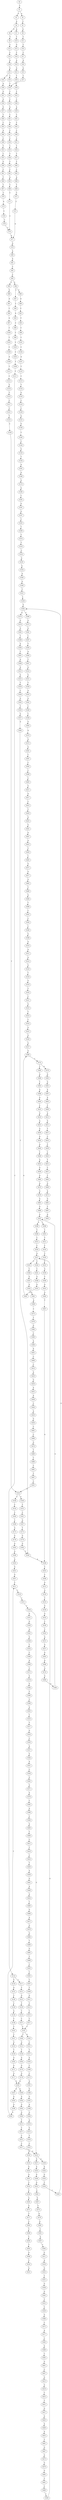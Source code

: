 strict digraph  {
	S0 -> S1 [ label = C ];
	S1 -> S2 [ label = G ];
	S1 -> S3 [ label = A ];
	S2 -> S4 [ label = A ];
	S3 -> S5 [ label = C ];
	S4 -> S6 [ label = G ];
	S4 -> S7 [ label = A ];
	S5 -> S8 [ label = G ];
	S6 -> S9 [ label = T ];
	S7 -> S10 [ label = T ];
	S8 -> S11 [ label = T ];
	S9 -> S12 [ label = C ];
	S10 -> S13 [ label = G ];
	S11 -> S14 [ label = C ];
	S12 -> S15 [ label = C ];
	S13 -> S16 [ label = T ];
	S14 -> S17 [ label = C ];
	S15 -> S18 [ label = A ];
	S16 -> S19 [ label = A ];
	S17 -> S20 [ label = A ];
	S18 -> S21 [ label = G ];
	S19 -> S22 [ label = G ];
	S20 -> S23 [ label = G ];
	S21 -> S24 [ label = T ];
	S21 -> S25 [ label = C ];
	S22 -> S26 [ label = T ];
	S23 -> S27 [ label = C ];
	S24 -> S28 [ label = A ];
	S25 -> S29 [ label = T ];
	S26 -> S30 [ label = T ];
	S27 -> S29 [ label = T ];
	S28 -> S31 [ label = G ];
	S29 -> S32 [ label = T ];
	S30 -> S33 [ label = T ];
	S31 -> S34 [ label = G ];
	S32 -> S35 [ label = C ];
	S33 -> S36 [ label = C ];
	S34 -> S37 [ label = G ];
	S35 -> S38 [ label = A ];
	S36 -> S39 [ label = A ];
	S37 -> S40 [ label = T ];
	S38 -> S41 [ label = C ];
	S39 -> S42 [ label = C ];
	S40 -> S43 [ label = C ];
	S41 -> S44 [ label = G ];
	S42 -> S45 [ label = T ];
	S43 -> S46 [ label = A ];
	S44 -> S47 [ label = C ];
	S45 -> S48 [ label = C ];
	S46 -> S49 [ label = C ];
	S47 -> S50 [ label = C ];
	S48 -> S51 [ label = C ];
	S49 -> S52 [ label = T ];
	S50 -> S53 [ label = C ];
	S51 -> S54 [ label = T ];
	S52 -> S55 [ label = C ];
	S53 -> S56 [ label = T ];
	S54 -> S57 [ label = T ];
	S55 -> S58 [ label = G ];
	S56 -> S59 [ label = T ];
	S57 -> S60 [ label = T ];
	S58 -> S61 [ label = C ];
	S59 -> S62 [ label = C ];
	S60 -> S63 [ label = C ];
	S61 -> S64 [ label = T ];
	S62 -> S65 [ label = A ];
	S63 -> S66 [ label = A ];
	S64 -> S67 [ label = T ];
	S65 -> S68 [ label = T ];
	S66 -> S69 [ label = T ];
	S67 -> S70 [ label = C ];
	S68 -> S71 [ label = C ];
	S69 -> S72 [ label = C ];
	S70 -> S73 [ label = A ];
	S71 -> S74 [ label = C ];
	S72 -> S75 [ label = C ];
	S73 -> S76 [ label = T ];
	S74 -> S77 [ label = A ];
	S75 -> S77 [ label = A ];
	S76 -> S78 [ label = C ];
	S77 -> S79 [ label = G ];
	S78 -> S74 [ label = C ];
	S79 -> S80 [ label = A ];
	S80 -> S81 [ label = A ];
	S81 -> S82 [ label = C ];
	S82 -> S83 [ label = C ];
	S83 -> S84 [ label = A ];
	S83 -> S85 [ label = G ];
	S84 -> S86 [ label = G ];
	S84 -> S87 [ label = C ];
	S85 -> S88 [ label = G ];
	S86 -> S89 [ label = A ];
	S87 -> S90 [ label = C ];
	S88 -> S91 [ label = A ];
	S89 -> S92 [ label = C ];
	S90 -> S93 [ label = A ];
	S91 -> S94 [ label = C ];
	S92 -> S95 [ label = T ];
	S93 -> S96 [ label = C ];
	S94 -> S97 [ label = G ];
	S95 -> S98 [ label = C ];
	S96 -> S99 [ label = C ];
	S97 -> S100 [ label = C ];
	S98 -> S101 [ label = C ];
	S99 -> S102 [ label = C ];
	S100 -> S103 [ label = C ];
	S101 -> S104 [ label = C ];
	S102 -> S105 [ label = C ];
	S103 -> S106 [ label = C ];
	S104 -> S107 [ label = A ];
	S105 -> S108 [ label = T ];
	S106 -> S109 [ label = A ];
	S107 -> S110 [ label = T ];
	S108 -> S111 [ label = T ];
	S109 -> S112 [ label = T ];
	S110 -> S113 [ label = C ];
	S111 -> S114 [ label = C ];
	S112 -> S115 [ label = C ];
	S113 -> S116 [ label = T ];
	S114 -> S117 [ label = C ];
	S114 -> S118 [ label = G ];
	S115 -> S119 [ label = G ];
	S116 -> S120 [ label = G ];
	S117 -> S121 [ label = T ];
	S118 -> S122 [ label = A ];
	S119 -> S123 [ label = T ];
	S120 -> S124 [ label = C ];
	S121 -> S125 [ label = G ];
	S122 -> S126 [ label = T ];
	S123 -> S127 [ label = C ];
	S124 -> S128 [ label = C ];
	S125 -> S129 [ label = T ];
	S126 -> S130 [ label = C ];
	S127 -> S131 [ label = C ];
	S128 -> S132 [ label = A ];
	S129 -> S133 [ label = C ];
	S130 -> S134 [ label = G ];
	S131 -> S135 [ label = T ];
	S132 -> S136 [ label = G ];
	S133 -> S137 [ label = C ];
	S134 -> S138 [ label = T ];
	S135 -> S139 [ label = C ];
	S136 -> S140 [ label = T ];
	S137 -> S141 [ label = T ];
	S138 -> S142 [ label = T ];
	S139 -> S143 [ label = T ];
	S140 -> S144 [ label = C ];
	S141 -> S145 [ label = A ];
	S141 -> S146 [ label = T ];
	S142 -> S147 [ label = T ];
	S143 -> S148 [ label = T ];
	S143 -> S149 [ label = G ];
	S144 -> S150 [ label = G ];
	S145 -> S151 [ label = C ];
	S146 -> S152 [ label = G ];
	S147 -> S153 [ label = G ];
	S148 -> S154 [ label = C ];
	S149 -> S155 [ label = T ];
	S150 -> S156 [ label = T ];
	S151 -> S157 [ label = T ];
	S152 -> S158 [ label = T ];
	S153 -> S159 [ label = T ];
	S154 -> S160 [ label = T ];
	S155 -> S161 [ label = C ];
	S156 -> S162 [ label = A ];
	S157 -> S163 [ label = A ];
	S158 -> S164 [ label = A ];
	S159 -> S165 [ label = A ];
	S160 -> S166 [ label = C ];
	S161 -> S167 [ label = G ];
	S162 -> S168 [ label = A ];
	S163 -> S169 [ label = C ];
	S164 -> S170 [ label = G ];
	S165 -> S171 [ label = G ];
	S166 -> S172 [ label = G ];
	S167 -> S173 [ label = T ];
	S168 -> S174 [ label = G ];
	S169 -> S175 [ label = C ];
	S170 -> S176 [ label = G ];
	S171 -> S177 [ label = G ];
	S172 -> S178 [ label = G ];
	S173 -> S179 [ label = G ];
	S174 -> S180 [ label = A ];
	S175 -> S181 [ label = A ];
	S176 -> S182 [ label = A ];
	S177 -> S182 [ label = A ];
	S178 -> S183 [ label = A ];
	S179 -> S184 [ label = G ];
	S180 -> S185 [ label = C ];
	S181 -> S186 [ label = G ];
	S182 -> S187 [ label = G ];
	S182 -> S188 [ label = A ];
	S183 -> S189 [ label = G ];
	S184 -> S190 [ label = T ];
	S185 -> S191 [ label = G ];
	S186 -> S192 [ label = G ];
	S187 -> S193 [ label = A ];
	S188 -> S194 [ label = A ];
	S189 -> S195 [ label = A ];
	S190 -> S196 [ label = A ];
	S191 -> S197 [ label = G ];
	S192 -> S198 [ label = A ];
	S193 -> S199 [ label = G ];
	S194 -> S200 [ label = G ];
	S195 -> S201 [ label = G ];
	S196 -> S202 [ label = C ];
	S197 -> S203 [ label = C ];
	S198 -> S204 [ label = G ];
	S199 -> S205 [ label = G ];
	S200 -> S206 [ label = G ];
	S201 -> S207 [ label = G ];
	S202 -> S208 [ label = C ];
	S203 -> S209 [ label = T ];
	S204 -> S210 [ label = A ];
	S205 -> S211 [ label = T ];
	S206 -> S212 [ label = T ];
	S207 -> S211 [ label = T ];
	S208 -> S213 [ label = G ];
	S209 -> S214 [ label = C ];
	S210 -> S215 [ label = G ];
	S211 -> S216 [ label = C ];
	S212 -> S217 [ label = C ];
	S213 -> S218 [ label = G ];
	S214 -> S219 [ label = T ];
	S215 -> S220 [ label = T ];
	S216 -> S221 [ label = C ];
	S217 -> S222 [ label = C ];
	S218 -> S223 [ label = T ];
	S219 -> S224 [ label = C ];
	S220 -> S225 [ label = C ];
	S221 -> S226 [ label = C ];
	S222 -> S227 [ label = C ];
	S223 -> S228 [ label = G ];
	S224 -> S229 [ label = G ];
	S225 -> S230 [ label = A ];
	S226 -> S231 [ label = A ];
	S226 -> S232 [ label = G ];
	S227 -> S232 [ label = G ];
	S228 -> S233 [ label = G ];
	S229 -> S234 [ label = A ];
	S230 -> S235 [ label = G ];
	S231 -> S236 [ label = G ];
	S232 -> S237 [ label = G ];
	S232 -> S238 [ label = A ];
	S233 -> S239 [ label = T ];
	S234 -> S240 [ label = A ];
	S235 -> S241 [ label = G ];
	S236 -> S242 [ label = A ];
	S237 -> S243 [ label = A ];
	S238 -> S244 [ label = A ];
	S239 -> S245 [ label = T ];
	S240 -> S246 [ label = G ];
	S241 -> S247 [ label = A ];
	S242 -> S248 [ label = G ];
	S243 -> S249 [ label = G ];
	S244 -> S250 [ label = G ];
	S245 -> S251 [ label = A ];
	S246 -> S252 [ label = T ];
	S247 -> S253 [ label = C ];
	S248 -> S254 [ label = C ];
	S249 -> S255 [ label = G ];
	S250 -> S256 [ label = T ];
	S251 -> S257 [ label = G ];
	S252 -> S258 [ label = C ];
	S253 -> S259 [ label = C ];
	S254 -> S260 [ label = C ];
	S255 -> S261 [ label = C ];
	S256 -> S262 [ label = C ];
	S257 -> S263 [ label = A ];
	S258 -> S264 [ label = G ];
	S259 -> S265 [ label = A ];
	S260 -> S266 [ label = A ];
	S261 -> S267 [ label = G ];
	S262 -> S264 [ label = G ];
	S263 -> S268 [ label = A ];
	S264 -> S269 [ label = C ];
	S264 -> S270 [ label = A ];
	S265 -> S271 [ label = G ];
	S266 -> S272 [ label = C ];
	S267 -> S273 [ label = T ];
	S268 -> S274 [ label = G ];
	S269 -> S275 [ label = G ];
	S270 -> S276 [ label = G ];
	S271 -> S277 [ label = T ];
	S272 -> S278 [ label = G ];
	S273 -> S279 [ label = G ];
	S274 -> S280 [ label = G ];
	S275 -> S281 [ label = G ];
	S276 -> S282 [ label = G ];
	S277 -> S283 [ label = C ];
	S278 -> S284 [ label = G ];
	S279 -> S285 [ label = G ];
	S280 -> S286 [ label = G ];
	S281 -> S287 [ label = C ];
	S282 -> S288 [ label = T ];
	S283 -> S289 [ label = T ];
	S284 -> S290 [ label = T ];
	S285 -> S291 [ label = T ];
	S286 -> S292 [ label = G ];
	S287 -> S293 [ label = T ];
	S288 -> S294 [ label = A ];
	S289 -> S295 [ label = C ];
	S290 -> S296 [ label = T ];
	S291 -> S297 [ label = A ];
	S292 -> S298 [ label = T ];
	S292 -> S299 [ label = G ];
	S293 -> S300 [ label = A ];
	S294 -> S301 [ label = T ];
	S295 -> S302 [ label = T ];
	S296 -> S303 [ label = A ];
	S297 -> S304 [ label = T ];
	S298 -> S305 [ label = C ];
	S299 -> S306 [ label = T ];
	S300 -> S307 [ label = T ];
	S301 -> S308 [ label = A ];
	S302 -> S309 [ label = G ];
	S303 -> S310 [ label = C ];
	S304 -> S311 [ label = G ];
	S305 -> S312 [ label = T ];
	S306 -> S313 [ label = C ];
	S307 -> S314 [ label = A ];
	S308 -> S315 [ label = A ];
	S309 -> S316 [ label = T ];
	S310 -> S317 [ label = T ];
	S311 -> S318 [ label = A ];
	S312 -> S319 [ label = C ];
	S313 -> S320 [ label = C ];
	S314 -> S321 [ label = G ];
	S315 -> S322 [ label = G ];
	S316 -> S323 [ label = A ];
	S317 -> S324 [ label = G ];
	S318 -> S325 [ label = G ];
	S319 -> S326 [ label = T ];
	S320 -> S327 [ label = G ];
	S321 -> S328 [ label = T ];
	S322 -> S329 [ label = T ];
	S324 -> S330 [ label = C ];
	S325 -> S331 [ label = C ];
	S326 -> S332 [ label = C ];
	S327 -> S333 [ label = C ];
	S327 -> S334 [ label = T ];
	S328 -> S335 [ label = A ];
	S329 -> S336 [ label = C ];
	S330 -> S337 [ label = A ];
	S331 -> S338 [ label = G ];
	S332 -> S339 [ label = G ];
	S333 -> S340 [ label = C ];
	S334 -> S341 [ label = C ];
	S335 -> S342 [ label = G ];
	S336 -> S343 [ label = G ];
	S337 -> S344 [ label = G ];
	S338 -> S345 [ label = G ];
	S339 -> S346 [ label = T ];
	S340 -> S347 [ label = G ];
	S341 -> S348 [ label = G ];
	S342 -> S349 [ label = C ];
	S343 -> S350 [ label = T ];
	S344 -> S351 [ label = A ];
	S345 -> S352 [ label = T ];
	S346 -> S353 [ label = G ];
	S347 -> S354 [ label = G ];
	S348 -> S355 [ label = G ];
	S349 -> S356 [ label = C ];
	S350 -> S357 [ label = G ];
	S351 -> S358 [ label = C ];
	S352 -> S359 [ label = C ];
	S353 -> S360 [ label = G ];
	S354 -> S361 [ label = A ];
	S355 -> S362 [ label = A ];
	S356 -> S363 [ label = G ];
	S357 -> S364 [ label = G ];
	S358 -> S365 [ label = G ];
	S359 -> S366 [ label = G ];
	S360 -> S367 [ label = T ];
	S361 -> S368 [ label = A ];
	S362 -> S369 [ label = A ];
	S363 -> S370 [ label = A ];
	S364 -> S190 [ label = T ];
	S365 -> S371 [ label = G ];
	S366 -> S372 [ label = C ];
	S367 -> S196 [ label = A ];
	S368 -> S373 [ label = C ];
	S369 -> S374 [ label = C ];
	S370 -> S375 [ label = A ];
	S371 -> S376 [ label = A ];
	S372 -> S377 [ label = A ];
	S373 -> S378 [ label = T ];
	S374 -> S379 [ label = A ];
	S374 -> S380 [ label = T ];
	S375 -> S381 [ label = A ];
	S376 -> S382 [ label = C ];
	S377 -> S383 [ label = C ];
	S378 -> S384 [ label = G ];
	S379 -> S385 [ label = G ];
	S380 -> S386 [ label = A ];
	S381 -> S387 [ label = C ];
	S382 -> S388 [ label = A ];
	S383 -> S389 [ label = G ];
	S384 -> S390 [ label = C ];
	S385 -> S391 [ label = G ];
	S386 -> S392 [ label = C ];
	S387 -> S393 [ label = C ];
	S388 -> S394 [ label = C ];
	S389 -> S395 [ label = C ];
	S390 -> S396 [ label = A ];
	S391 -> S397 [ label = A ];
	S392 -> S398 [ label = A ];
	S393 -> S399 [ label = C ];
	S394 -> S400 [ label = A ];
	S395 -> S401 [ label = G ];
	S396 -> S402 [ label = A ];
	S397 -> S403 [ label = A ];
	S398 -> S404 [ label = A ];
	S399 -> S405 [ label = C ];
	S400 -> S406 [ label = C ];
	S401 -> S407 [ label = C ];
	S402 -> S408 [ label = C ];
	S403 -> S409 [ label = T ];
	S404 -> S410 [ label = C ];
	S405 -> S411 [ label = G ];
	S406 -> S412 [ label = C ];
	S407 -> S413 [ label = G ];
	S408 -> S414 [ label = C ];
	S409 -> S415 [ label = A ];
	S410 -> S416 [ label = G ];
	S411 -> S417 [ label = A ];
	S412 -> S418 [ label = T ];
	S413 -> S419 [ label = G ];
	S414 -> S420 [ label = A ];
	S415 -> S421 [ label = G ];
	S416 -> S422 [ label = A ];
	S417 -> S423 [ label = C ];
	S418 -> S424 [ label = C ];
	S419 -> S425 [ label = C ];
	S420 -> S426 [ label = G ];
	S421 -> S427 [ label = T ];
	S422 -> S428 [ label = A ];
	S423 -> S429 [ label = T ];
	S424 -> S430 [ label = T ];
	S425 -> S431 [ label = T ];
	S426 -> S432 [ label = A ];
	S427 -> S433 [ label = C ];
	S428 -> S434 [ label = A ];
	S429 -> S435 [ label = A ];
	S430 -> S436 [ label = A ];
	S431 -> S437 [ label = G ];
	S432 -> S438 [ label = A ];
	S433 -> S439 [ label = T ];
	S434 -> S440 [ label = A ];
	S435 -> S441 [ label = G ];
	S436 -> S442 [ label = G ];
	S437 -> S443 [ label = G ];
	S438 -> S444 [ label = C ];
	S439 -> S445 [ label = C ];
	S440 -> S446 [ label = C ];
	S441 -> S447 [ label = A ];
	S442 -> S448 [ label = A ];
	S443 -> S449 [ label = A ];
	S444 -> S450 [ label = A ];
	S445 -> S451 [ label = T ];
	S446 -> S452 [ label = A ];
	S447 -> S453 [ label = A ];
	S448 -> S454 [ label = A ];
	S449 -> S455 [ label = A ];
	S450 -> S456 [ label = G ];
	S451 -> S457 [ label = C ];
	S452 -> S458 [ label = G ];
	S453 -> S459 [ label = T ];
	S454 -> S460 [ label = C ];
	S455 -> S461 [ label = T ];
	S456 -> S462 [ label = C ];
	S457 -> S463 [ label = T ];
	S458 -> S464 [ label = A ];
	S459 -> S465 [ label = C ];
	S460 -> S466 [ label = G ];
	S461 -> S467 [ label = G ];
	S462 -> S468 [ label = C ];
	S463 -> S469 [ label = G ];
	S464 -> S470 [ label = A ];
	S465 -> S471 [ label = G ];
	S466 -> S472 [ label = A ];
	S467 -> S473 [ label = G ];
	S468 -> S474 [ label = G ];
	S469 -> S475 [ label = A ];
	S470 -> S476 [ label = G ];
	S471 -> S477 [ label = G ];
	S472 -> S478 [ label = G ];
	S473 -> S479 [ label = G ];
	S474 -> S480 [ label = T ];
	S475 -> S481 [ label = G ];
	S476 -> S482 [ label = G ];
	S477 -> S483 [ label = G ];
	S478 -> S484 [ label = G ];
	S479 -> S485 [ label = G ];
	S480 -> S486 [ label = C ];
	S481 -> S487 [ label = T ];
	S482 -> S488 [ label = G ];
	S483 -> S489 [ label = T ];
	S484 -> S490 [ label = T ];
	S485 -> S491 [ label = T ];
	S486 -> S492 [ label = C ];
	S487 -> S493 [ label = A ];
	S488 -> S292 [ label = G ];
	S489 -> S494 [ label = A ];
	S490 -> S495 [ label = G ];
	S491 -> S496 [ label = C ];
	S492 -> S497 [ label = T ];
	S494 -> S498 [ label = T ];
	S495 -> S499 [ label = T ];
	S496 -> S500 [ label = C ];
	S497 -> S501 [ label = C ];
	S498 -> S502 [ label = C ];
	S499 -> S503 [ label = C ];
	S500 -> S327 [ label = G ];
	S501 -> S143 [ label = T ];
	S502 -> S504 [ label = C ];
	S503 -> S505 [ label = C ];
	S504 -> S506 [ label = C ];
	S505 -> S507 [ label = C ];
	S506 -> S508 [ label = G ];
	S507 -> S509 [ label = T ];
	S508 -> S510 [ label = A ];
	S509 -> S511 [ label = G ];
	S510 -> S512 [ label = A ];
	S511 -> S513 [ label = T ];
	S512 -> S514 [ label = A ];
	S513 -> S515 [ label = C ];
	S514 -> S516 [ label = G ];
	S515 -> S517 [ label = C ];
	S516 -> S518 [ label = T ];
	S517 -> S141 [ label = T ];
	S518 -> S519 [ label = G ];
	S519 -> S520 [ label = T ];
	S520 -> S521 [ label = C ];
	S521 -> S522 [ label = G ];
	S522 -> S523 [ label = T ];
	S523 -> S524 [ label = C ];
	S524 -> S525 [ label = G ];
	S525 -> S526 [ label = G ];
	S526 -> S527 [ label = A ];
	S527 -> S369 [ label = A ];
}
